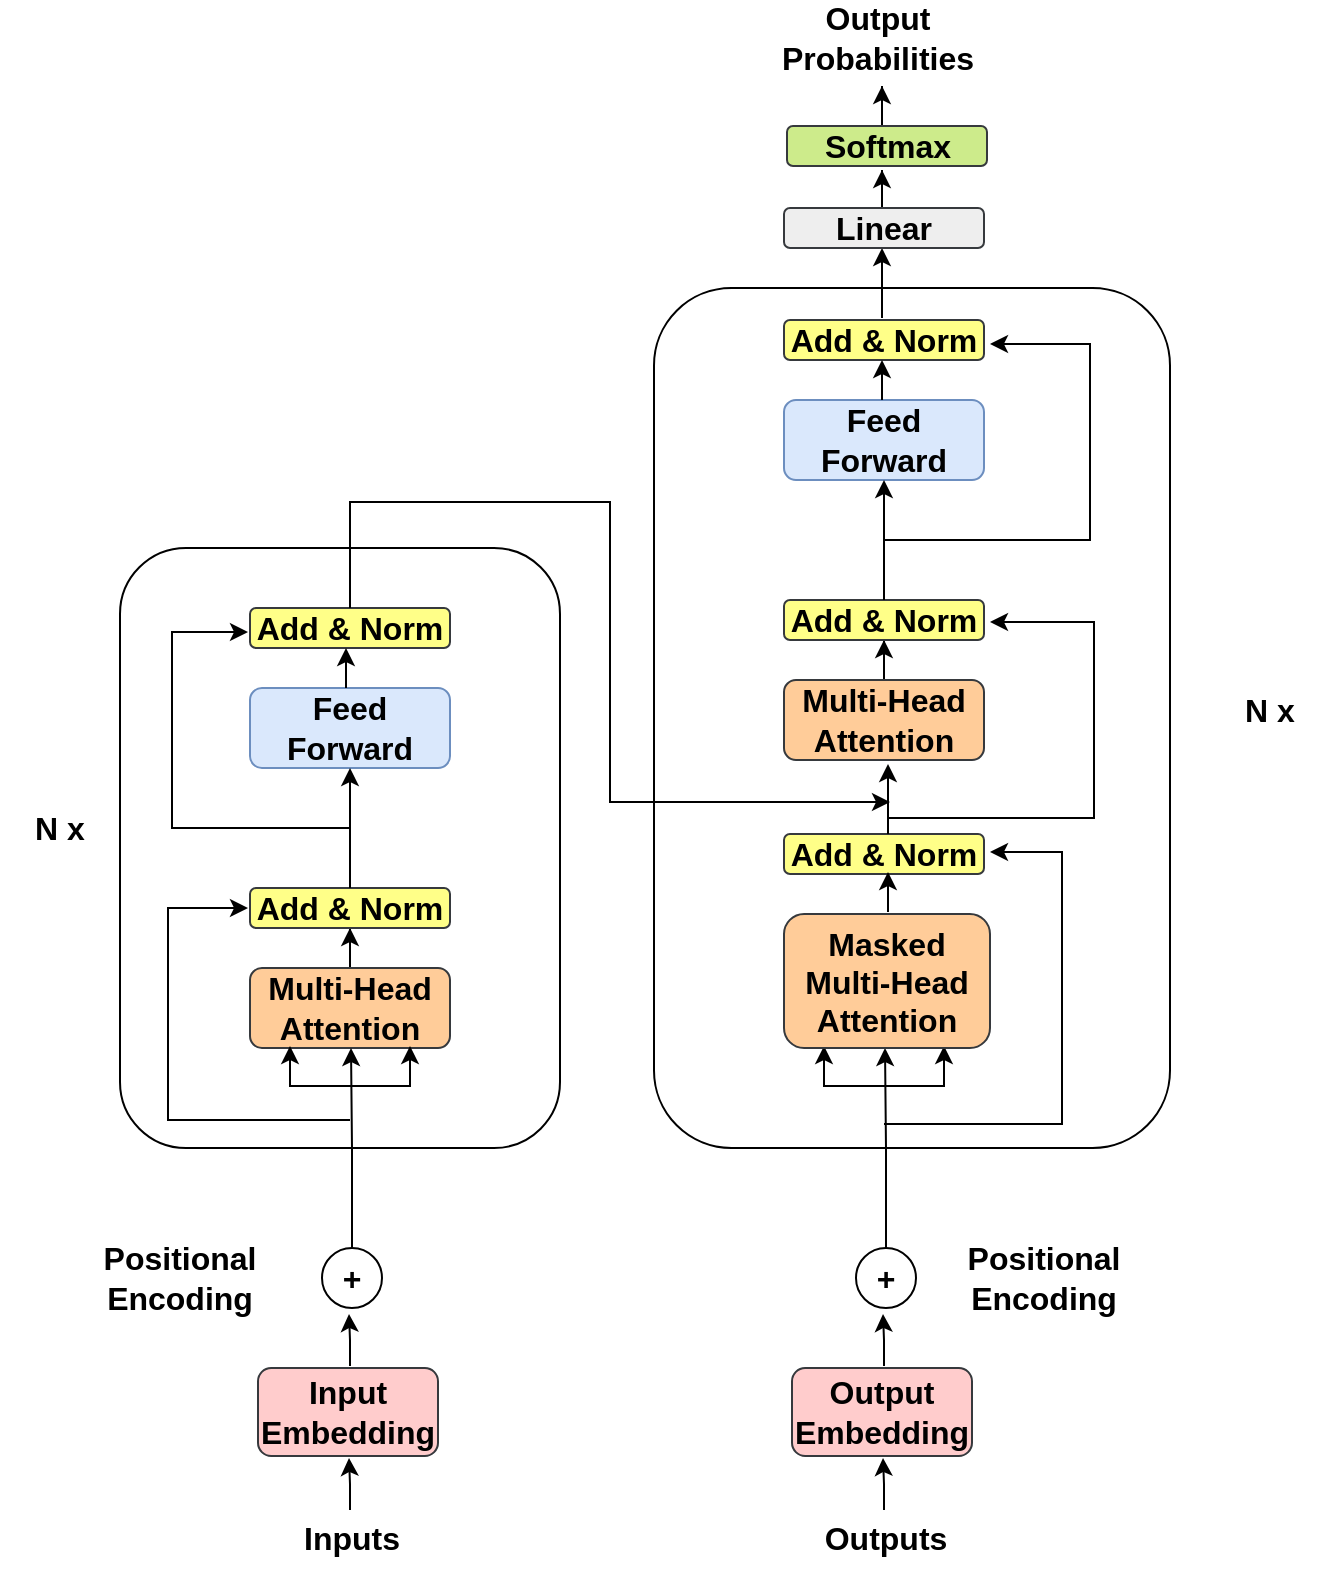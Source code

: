 <mxfile version="15.5.0" type="github">
  <diagram id="vimqUy9gMAuEClG6Irht" name="Page-1">
    <mxGraphModel dx="1038" dy="491" grid="1" gridSize="10" guides="1" tooltips="1" connect="1" arrows="1" fold="1" page="1" pageScale="1" pageWidth="827" pageHeight="1169" math="0" shadow="0">
      <root>
        <mxCell id="0" />
        <mxCell id="1" parent="0" />
        <mxCell id="Txgg0wdBfGrSQDOX3208-1" value="&lt;font style=&quot;font-size: 16px&quot;&gt;&lt;b&gt;Input Embedding&lt;/b&gt;&lt;/font&gt;" style="rounded=1;whiteSpace=wrap;html=1;fillColor=#ffcccc;strokeColor=#36393d;" vertex="1" parent="1">
          <mxGeometry x="154" y="870" width="90" height="44" as="geometry" />
        </mxCell>
        <mxCell id="Txgg0wdBfGrSQDOX3208-2" value="" style="endArrow=classic;html=1;rounded=0;fontSize=16;edgeStyle=orthogonalEdgeStyle;" edge="1" parent="1">
          <mxGeometry width="50" height="50" relative="1" as="geometry">
            <mxPoint x="200" y="869" as="sourcePoint" />
            <mxPoint x="199.5" y="843" as="targetPoint" />
            <Array as="points">
              <mxPoint x="200" y="856" />
            </Array>
          </mxGeometry>
        </mxCell>
        <mxCell id="Txgg0wdBfGrSQDOX3208-3" value="&lt;b&gt;+&lt;/b&gt;" style="ellipse;whiteSpace=wrap;html=1;aspect=fixed;fontSize=16;" vertex="1" parent="1">
          <mxGeometry x="186" y="810" width="30" height="30" as="geometry" />
        </mxCell>
        <mxCell id="Txgg0wdBfGrSQDOX3208-9" value="&lt;b&gt;Positional Encoding&lt;/b&gt;" style="text;html=1;strokeColor=none;fillColor=none;align=center;verticalAlign=middle;whiteSpace=wrap;rounded=0;fontSize=16;" vertex="1" parent="1">
          <mxGeometry x="85" y="810" width="60" height="30" as="geometry" />
        </mxCell>
        <mxCell id="Txgg0wdBfGrSQDOX3208-10" value="" style="rounded=1;whiteSpace=wrap;html=1;fontSize=16;" vertex="1" parent="1">
          <mxGeometry x="85" y="460" width="220" height="300" as="geometry" />
        </mxCell>
        <mxCell id="Txgg0wdBfGrSQDOX3208-15" style="edgeStyle=orthogonalEdgeStyle;rounded=0;orthogonalLoop=1;jettySize=auto;html=1;fontSize=16;" edge="1" parent="1" source="Txgg0wdBfGrSQDOX3208-11" target="Txgg0wdBfGrSQDOX3208-14">
          <mxGeometry relative="1" as="geometry" />
        </mxCell>
        <mxCell id="Txgg0wdBfGrSQDOX3208-11" value="&lt;b&gt;Multi-Head Attention&lt;/b&gt;" style="rounded=1;whiteSpace=wrap;html=1;fontSize=16;fillColor=#ffcc99;strokeColor=#36393d;" vertex="1" parent="1">
          <mxGeometry x="150" y="670" width="100" height="40" as="geometry" />
        </mxCell>
        <mxCell id="Txgg0wdBfGrSQDOX3208-12" value="&lt;b&gt;Add &amp;amp; Norm&lt;/b&gt;" style="rounded=1;whiteSpace=wrap;html=1;fontSize=16;fillColor=#ffff88;strokeColor=#36393d;" vertex="1" parent="1">
          <mxGeometry x="150" y="490" width="100" height="20" as="geometry" />
        </mxCell>
        <mxCell id="Txgg0wdBfGrSQDOX3208-13" value="&lt;b&gt;Feed Forward&lt;/b&gt;" style="rounded=1;whiteSpace=wrap;html=1;fontSize=16;fillColor=#dae8fc;strokeColor=#6c8ebf;" vertex="1" parent="1">
          <mxGeometry x="150" y="530" width="100" height="40" as="geometry" />
        </mxCell>
        <mxCell id="Txgg0wdBfGrSQDOX3208-14" value="&lt;b&gt;Add &amp;amp; Norm&lt;/b&gt;" style="rounded=1;whiteSpace=wrap;html=1;fontSize=16;fillColor=#ffff88;strokeColor=#36393d;" vertex="1" parent="1">
          <mxGeometry x="150" y="630" width="100" height="20" as="geometry" />
        </mxCell>
        <mxCell id="Txgg0wdBfGrSQDOX3208-16" value="" style="endArrow=classic;html=1;rounded=0;fontSize=16;edgeStyle=orthogonalEdgeStyle;exitX=0.5;exitY=0;exitDx=0;exitDy=0;" edge="1" parent="1">
          <mxGeometry width="50" height="50" relative="1" as="geometry">
            <mxPoint x="201" y="810" as="sourcePoint" />
            <mxPoint x="200.5" y="710" as="targetPoint" />
            <Array as="points">
              <mxPoint x="201" y="760" />
            </Array>
          </mxGeometry>
        </mxCell>
        <mxCell id="Txgg0wdBfGrSQDOX3208-18" value="" style="endArrow=classic;startArrow=classic;html=1;rounded=0;fontSize=16;edgeStyle=orthogonalEdgeStyle;" edge="1" parent="1">
          <mxGeometry width="50" height="50" relative="1" as="geometry">
            <mxPoint x="170" y="709" as="sourcePoint" />
            <mxPoint x="230" y="709" as="targetPoint" />
            <Array as="points">
              <mxPoint x="170" y="729" />
              <mxPoint x="230" y="729" />
            </Array>
          </mxGeometry>
        </mxCell>
        <mxCell id="Txgg0wdBfGrSQDOX3208-19" value="" style="endArrow=classic;html=1;rounded=0;fontSize=16;edgeStyle=orthogonalEdgeStyle;" edge="1" parent="1">
          <mxGeometry width="50" height="50" relative="1" as="geometry">
            <mxPoint x="200" y="746" as="sourcePoint" />
            <mxPoint x="149" y="640" as="targetPoint" />
            <Array as="points">
              <mxPoint x="109" y="746" />
              <mxPoint x="109" y="640" />
              <mxPoint x="149" y="640" />
            </Array>
          </mxGeometry>
        </mxCell>
        <mxCell id="Txgg0wdBfGrSQDOX3208-20" value="" style="endArrow=classic;html=1;rounded=0;fontSize=16;edgeStyle=orthogonalEdgeStyle;" edge="1" parent="1">
          <mxGeometry width="50" height="50" relative="1" as="geometry">
            <mxPoint x="200" y="630" as="sourcePoint" />
            <mxPoint x="200" y="570" as="targetPoint" />
            <Array as="points">
              <mxPoint x="200" y="630" />
            </Array>
          </mxGeometry>
        </mxCell>
        <mxCell id="Txgg0wdBfGrSQDOX3208-21" style="edgeStyle=orthogonalEdgeStyle;rounded=0;orthogonalLoop=1;jettySize=auto;html=1;fontSize=16;" edge="1" parent="1">
          <mxGeometry relative="1" as="geometry">
            <mxPoint x="198" y="530" as="sourcePoint" />
            <mxPoint x="198" y="510" as="targetPoint" />
          </mxGeometry>
        </mxCell>
        <mxCell id="Txgg0wdBfGrSQDOX3208-22" value="" style="endArrow=classic;html=1;rounded=0;fontSize=16;edgeStyle=orthogonalEdgeStyle;" edge="1" parent="1">
          <mxGeometry width="50" height="50" relative="1" as="geometry">
            <mxPoint x="200" y="600" as="sourcePoint" />
            <mxPoint x="149" y="502" as="targetPoint" />
            <Array as="points">
              <mxPoint x="163" y="600" />
              <mxPoint x="111" y="600" />
              <mxPoint x="111" y="502" />
            </Array>
          </mxGeometry>
        </mxCell>
        <mxCell id="Txgg0wdBfGrSQDOX3208-24" value="" style="endArrow=classic;html=1;rounded=0;fontSize=16;edgeStyle=orthogonalEdgeStyle;" edge="1" parent="1">
          <mxGeometry width="50" height="50" relative="1" as="geometry">
            <mxPoint x="200" y="941" as="sourcePoint" />
            <mxPoint x="199.5" y="915" as="targetPoint" />
            <Array as="points">
              <mxPoint x="200" y="928" />
            </Array>
          </mxGeometry>
        </mxCell>
        <mxCell id="Txgg0wdBfGrSQDOX3208-25" value="&lt;b&gt;Inputs&lt;/b&gt;" style="text;html=1;strokeColor=none;fillColor=none;align=center;verticalAlign=middle;whiteSpace=wrap;rounded=0;fontSize=16;" vertex="1" parent="1">
          <mxGeometry x="171" y="940" width="60" height="30" as="geometry" />
        </mxCell>
        <mxCell id="Txgg0wdBfGrSQDOX3208-27" value="&lt;font style=&quot;font-size: 16px&quot;&gt;&lt;b&gt;Output Embedding&lt;/b&gt;&lt;/font&gt;" style="rounded=1;whiteSpace=wrap;html=1;fillColor=#ffcccc;strokeColor=#36393d;" vertex="1" parent="1">
          <mxGeometry x="421" y="870" width="90" height="44" as="geometry" />
        </mxCell>
        <mxCell id="Txgg0wdBfGrSQDOX3208-28" value="" style="endArrow=classic;html=1;rounded=0;fontSize=16;edgeStyle=orthogonalEdgeStyle;" edge="1" parent="1">
          <mxGeometry width="50" height="50" relative="1" as="geometry">
            <mxPoint x="467" y="869" as="sourcePoint" />
            <mxPoint x="466.5" y="843" as="targetPoint" />
            <Array as="points">
              <mxPoint x="467" y="856" />
            </Array>
          </mxGeometry>
        </mxCell>
        <mxCell id="Txgg0wdBfGrSQDOX3208-29" value="&lt;b&gt;+&lt;/b&gt;" style="ellipse;whiteSpace=wrap;html=1;aspect=fixed;fontSize=16;" vertex="1" parent="1">
          <mxGeometry x="453" y="810" width="30" height="30" as="geometry" />
        </mxCell>
        <mxCell id="Txgg0wdBfGrSQDOX3208-30" value="&lt;b&gt;Positional Encoding&lt;/b&gt;" style="text;html=1;strokeColor=none;fillColor=none;align=center;verticalAlign=middle;whiteSpace=wrap;rounded=0;fontSize=16;" vertex="1" parent="1">
          <mxGeometry x="517" y="810" width="60" height="30" as="geometry" />
        </mxCell>
        <mxCell id="Txgg0wdBfGrSQDOX3208-31" value="" style="rounded=1;whiteSpace=wrap;html=1;fontSize=16;" vertex="1" parent="1">
          <mxGeometry x="352" y="330" width="258" height="430" as="geometry" />
        </mxCell>
        <mxCell id="Txgg0wdBfGrSQDOX3208-32" style="edgeStyle=orthogonalEdgeStyle;rounded=0;orthogonalLoop=1;jettySize=auto;html=1;fontSize=16;" edge="1" parent="1" source="Txgg0wdBfGrSQDOX3208-33" target="Txgg0wdBfGrSQDOX3208-36">
          <mxGeometry relative="1" as="geometry" />
        </mxCell>
        <mxCell id="Txgg0wdBfGrSQDOX3208-33" value="&lt;b&gt;Multi-Head Attention&lt;/b&gt;" style="rounded=1;whiteSpace=wrap;html=1;fontSize=16;fillColor=#ffcc99;strokeColor=#36393d;" vertex="1" parent="1">
          <mxGeometry x="417" y="526" width="100" height="40" as="geometry" />
        </mxCell>
        <mxCell id="Txgg0wdBfGrSQDOX3208-34" value="&lt;b&gt;Add &amp;amp; Norm&lt;/b&gt;" style="rounded=1;whiteSpace=wrap;html=1;fontSize=16;fillColor=#ffff88;strokeColor=#36393d;" vertex="1" parent="1">
          <mxGeometry x="417" y="346" width="100" height="20" as="geometry" />
        </mxCell>
        <mxCell id="Txgg0wdBfGrSQDOX3208-35" value="&lt;b&gt;Feed Forward&lt;/b&gt;" style="rounded=1;whiteSpace=wrap;html=1;fontSize=16;fillColor=#dae8fc;strokeColor=#6c8ebf;" vertex="1" parent="1">
          <mxGeometry x="417" y="386" width="100" height="40" as="geometry" />
        </mxCell>
        <mxCell id="Txgg0wdBfGrSQDOX3208-36" value="&lt;b&gt;Add &amp;amp; Norm&lt;/b&gt;" style="rounded=1;whiteSpace=wrap;html=1;fontSize=16;fillColor=#ffff88;strokeColor=#36393d;" vertex="1" parent="1">
          <mxGeometry x="417" y="486" width="100" height="20" as="geometry" />
        </mxCell>
        <mxCell id="Txgg0wdBfGrSQDOX3208-37" value="" style="endArrow=classic;html=1;rounded=0;fontSize=16;edgeStyle=orthogonalEdgeStyle;exitX=0.5;exitY=0;exitDx=0;exitDy=0;" edge="1" parent="1">
          <mxGeometry width="50" height="50" relative="1" as="geometry">
            <mxPoint x="468" y="810" as="sourcePoint" />
            <mxPoint x="467.5" y="710" as="targetPoint" />
            <Array as="points">
              <mxPoint x="468" y="760" />
            </Array>
          </mxGeometry>
        </mxCell>
        <mxCell id="Txgg0wdBfGrSQDOX3208-38" value="" style="endArrow=classic;startArrow=classic;html=1;rounded=0;fontSize=16;edgeStyle=orthogonalEdgeStyle;" edge="1" parent="1">
          <mxGeometry width="50" height="50" relative="1" as="geometry">
            <mxPoint x="437" y="709" as="sourcePoint" />
            <mxPoint x="497" y="709" as="targetPoint" />
            <Array as="points">
              <mxPoint x="437" y="729" />
              <mxPoint x="497" y="729" />
            </Array>
          </mxGeometry>
        </mxCell>
        <mxCell id="Txgg0wdBfGrSQDOX3208-39" value="" style="endArrow=classic;html=1;rounded=0;fontSize=16;edgeStyle=orthogonalEdgeStyle;" edge="1" parent="1">
          <mxGeometry width="50" height="50" relative="1" as="geometry">
            <mxPoint x="467" y="748" as="sourcePoint" />
            <mxPoint x="520" y="612" as="targetPoint" />
            <Array as="points">
              <mxPoint x="556" y="748" />
              <mxPoint x="556" y="612" />
              <mxPoint x="526" y="612" />
            </Array>
          </mxGeometry>
        </mxCell>
        <mxCell id="Txgg0wdBfGrSQDOX3208-40" value="" style="endArrow=classic;html=1;rounded=0;fontSize=16;edgeStyle=orthogonalEdgeStyle;" edge="1" parent="1">
          <mxGeometry width="50" height="50" relative="1" as="geometry">
            <mxPoint x="467" y="486" as="sourcePoint" />
            <mxPoint x="467" y="426" as="targetPoint" />
            <Array as="points">
              <mxPoint x="467" y="486" />
            </Array>
          </mxGeometry>
        </mxCell>
        <mxCell id="Txgg0wdBfGrSQDOX3208-41" style="edgeStyle=orthogonalEdgeStyle;rounded=0;orthogonalLoop=1;jettySize=auto;html=1;fontSize=16;" edge="1" parent="1">
          <mxGeometry relative="1" as="geometry">
            <mxPoint x="466" y="386" as="sourcePoint" />
            <mxPoint x="466" y="366" as="targetPoint" />
          </mxGeometry>
        </mxCell>
        <mxCell id="Txgg0wdBfGrSQDOX3208-42" value="" style="endArrow=classic;html=1;rounded=0;fontSize=16;edgeStyle=orthogonalEdgeStyle;" edge="1" parent="1">
          <mxGeometry width="50" height="50" relative="1" as="geometry">
            <mxPoint x="467" y="456" as="sourcePoint" />
            <mxPoint x="520" y="358" as="targetPoint" />
            <Array as="points">
              <mxPoint x="570" y="456" />
              <mxPoint x="570" y="358" />
            </Array>
          </mxGeometry>
        </mxCell>
        <mxCell id="Txgg0wdBfGrSQDOX3208-43" value="" style="endArrow=classic;html=1;rounded=0;fontSize=16;edgeStyle=orthogonalEdgeStyle;" edge="1" parent="1">
          <mxGeometry width="50" height="50" relative="1" as="geometry">
            <mxPoint x="467" y="941" as="sourcePoint" />
            <mxPoint x="466.5" y="915" as="targetPoint" />
            <Array as="points">
              <mxPoint x="467" y="928" />
            </Array>
          </mxGeometry>
        </mxCell>
        <mxCell id="Txgg0wdBfGrSQDOX3208-44" value="&lt;b&gt;Outputs&lt;/b&gt;" style="text;html=1;strokeColor=none;fillColor=none;align=center;verticalAlign=middle;whiteSpace=wrap;rounded=0;fontSize=16;" vertex="1" parent="1">
          <mxGeometry x="438" y="940" width="60" height="30" as="geometry" />
        </mxCell>
        <mxCell id="Txgg0wdBfGrSQDOX3208-45" value="&lt;b&gt;Masked Multi-Head Attention&lt;/b&gt;" style="rounded=1;whiteSpace=wrap;html=1;fontSize=16;fillColor=#ffcc99;strokeColor=#36393d;" vertex="1" parent="1">
          <mxGeometry x="417" y="643" width="103" height="67" as="geometry" />
        </mxCell>
        <mxCell id="Txgg0wdBfGrSQDOX3208-46" value="&lt;b&gt;Add &amp;amp; Norm&lt;/b&gt;" style="rounded=1;whiteSpace=wrap;html=1;fontSize=16;fillColor=#ffff88;strokeColor=#36393d;" vertex="1" parent="1">
          <mxGeometry x="417" y="603" width="100" height="20" as="geometry" />
        </mxCell>
        <mxCell id="Txgg0wdBfGrSQDOX3208-47" style="edgeStyle=orthogonalEdgeStyle;rounded=0;orthogonalLoop=1;jettySize=auto;html=1;fontSize=16;" edge="1" parent="1">
          <mxGeometry relative="1" as="geometry">
            <mxPoint x="469" y="642" as="sourcePoint" />
            <mxPoint x="469" y="622" as="targetPoint" />
          </mxGeometry>
        </mxCell>
        <mxCell id="Txgg0wdBfGrSQDOX3208-48" value="" style="endArrow=classic;html=1;rounded=0;fontSize=16;edgeStyle=orthogonalEdgeStyle;" edge="1" parent="1">
          <mxGeometry width="50" height="50" relative="1" as="geometry">
            <mxPoint x="200" y="490" as="sourcePoint" />
            <mxPoint x="470" y="587" as="targetPoint" />
            <Array as="points">
              <mxPoint x="200" y="437" />
              <mxPoint x="330" y="437" />
              <mxPoint x="330" y="587" />
            </Array>
          </mxGeometry>
        </mxCell>
        <mxCell id="Txgg0wdBfGrSQDOX3208-49" style="edgeStyle=orthogonalEdgeStyle;rounded=0;orthogonalLoop=1;jettySize=auto;html=1;fontSize=16;" edge="1" parent="1">
          <mxGeometry relative="1" as="geometry">
            <mxPoint x="469" y="583" as="sourcePoint" />
            <mxPoint x="469" y="568" as="targetPoint" />
            <Array as="points">
              <mxPoint x="469" y="603" />
              <mxPoint x="469" y="603" />
            </Array>
          </mxGeometry>
        </mxCell>
        <mxCell id="Txgg0wdBfGrSQDOX3208-51" value="" style="endArrow=classic;html=1;rounded=0;fontSize=16;edgeStyle=orthogonalEdgeStyle;" edge="1" parent="1">
          <mxGeometry width="50" height="50" relative="1" as="geometry">
            <mxPoint x="469" y="595" as="sourcePoint" />
            <mxPoint x="520" y="497" as="targetPoint" />
            <Array as="points">
              <mxPoint x="572" y="595" />
              <mxPoint x="572" y="497" />
            </Array>
          </mxGeometry>
        </mxCell>
        <mxCell id="Txgg0wdBfGrSQDOX3208-52" style="edgeStyle=orthogonalEdgeStyle;rounded=0;orthogonalLoop=1;jettySize=auto;html=1;fontSize=16;" edge="1" parent="1">
          <mxGeometry relative="1" as="geometry">
            <mxPoint x="466" y="325" as="sourcePoint" />
            <mxPoint x="466" y="310" as="targetPoint" />
            <Array as="points">
              <mxPoint x="466" y="345" />
              <mxPoint x="466" y="345" />
            </Array>
          </mxGeometry>
        </mxCell>
        <mxCell id="Txgg0wdBfGrSQDOX3208-53" style="edgeStyle=orthogonalEdgeStyle;rounded=0;orthogonalLoop=1;jettySize=auto;html=1;fontSize=16;" edge="1" parent="1">
          <mxGeometry relative="1" as="geometry">
            <mxPoint x="466" y="271" as="sourcePoint" />
            <mxPoint x="466" y="271" as="targetPoint" />
            <Array as="points">
              <mxPoint x="466" y="291" />
              <mxPoint x="466" y="291" />
            </Array>
          </mxGeometry>
        </mxCell>
        <mxCell id="Txgg0wdBfGrSQDOX3208-54" value="&lt;b&gt;Linear&lt;/b&gt;" style="rounded=1;whiteSpace=wrap;html=1;fontSize=16;fillColor=#eeeeee;strokeColor=#36393d;" vertex="1" parent="1">
          <mxGeometry x="417" y="290" width="100" height="20" as="geometry" />
        </mxCell>
        <mxCell id="Txgg0wdBfGrSQDOX3208-55" style="edgeStyle=orthogonalEdgeStyle;rounded=0;orthogonalLoop=1;jettySize=auto;html=1;fontSize=16;" edge="1" parent="1">
          <mxGeometry relative="1" as="geometry">
            <mxPoint x="466" y="229" as="sourcePoint" />
            <mxPoint x="466" y="229" as="targetPoint" />
            <Array as="points">
              <mxPoint x="466" y="249" />
              <mxPoint x="466" y="249" />
            </Array>
          </mxGeometry>
        </mxCell>
        <mxCell id="Txgg0wdBfGrSQDOX3208-56" value="&lt;b&gt;Softmax&lt;/b&gt;" style="rounded=1;whiteSpace=wrap;html=1;fontSize=16;fillColor=#cdeb8b;strokeColor=#36393d;" vertex="1" parent="1">
          <mxGeometry x="418.5" y="249" width="100" height="20" as="geometry" />
        </mxCell>
        <mxCell id="Txgg0wdBfGrSQDOX3208-57" value="&lt;b&gt;Output Probabilities&lt;/b&gt;" style="text;html=1;strokeColor=none;fillColor=none;align=center;verticalAlign=middle;whiteSpace=wrap;rounded=0;fontSize=16;" vertex="1" parent="1">
          <mxGeometry x="434" y="190" width="60" height="30" as="geometry" />
        </mxCell>
        <mxCell id="Txgg0wdBfGrSQDOX3208-58" value="&lt;b&gt;N x&lt;/b&gt;" style="text;html=1;strokeColor=none;fillColor=none;align=center;verticalAlign=middle;whiteSpace=wrap;rounded=0;fontSize=16;" vertex="1" parent="1">
          <mxGeometry x="25" y="585" width="60" height="30" as="geometry" />
        </mxCell>
        <mxCell id="Txgg0wdBfGrSQDOX3208-59" value="&lt;b&gt;N x&lt;/b&gt;" style="text;html=1;strokeColor=none;fillColor=none;align=center;verticalAlign=middle;whiteSpace=wrap;rounded=0;fontSize=16;" vertex="1" parent="1">
          <mxGeometry x="630" y="526" width="60" height="30" as="geometry" />
        </mxCell>
      </root>
    </mxGraphModel>
  </diagram>
</mxfile>
